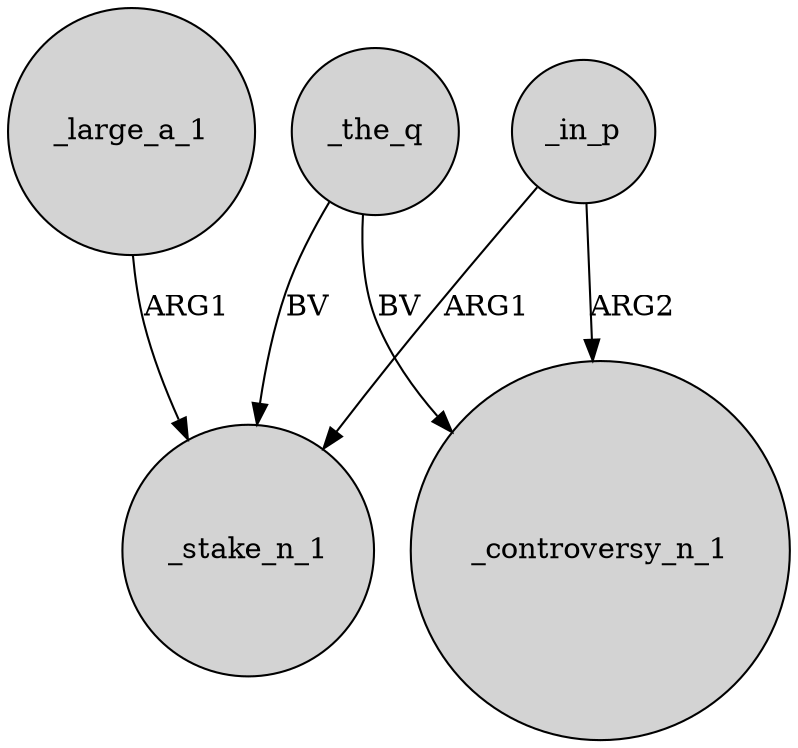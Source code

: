 digraph {
	node [shape=circle style=filled]
	_the_q -> _stake_n_1 [label=BV]
	_large_a_1 -> _stake_n_1 [label=ARG1]
	_in_p -> _controversy_n_1 [label=ARG2]
	_the_q -> _controversy_n_1 [label=BV]
	_in_p -> _stake_n_1 [label=ARG1]
}

